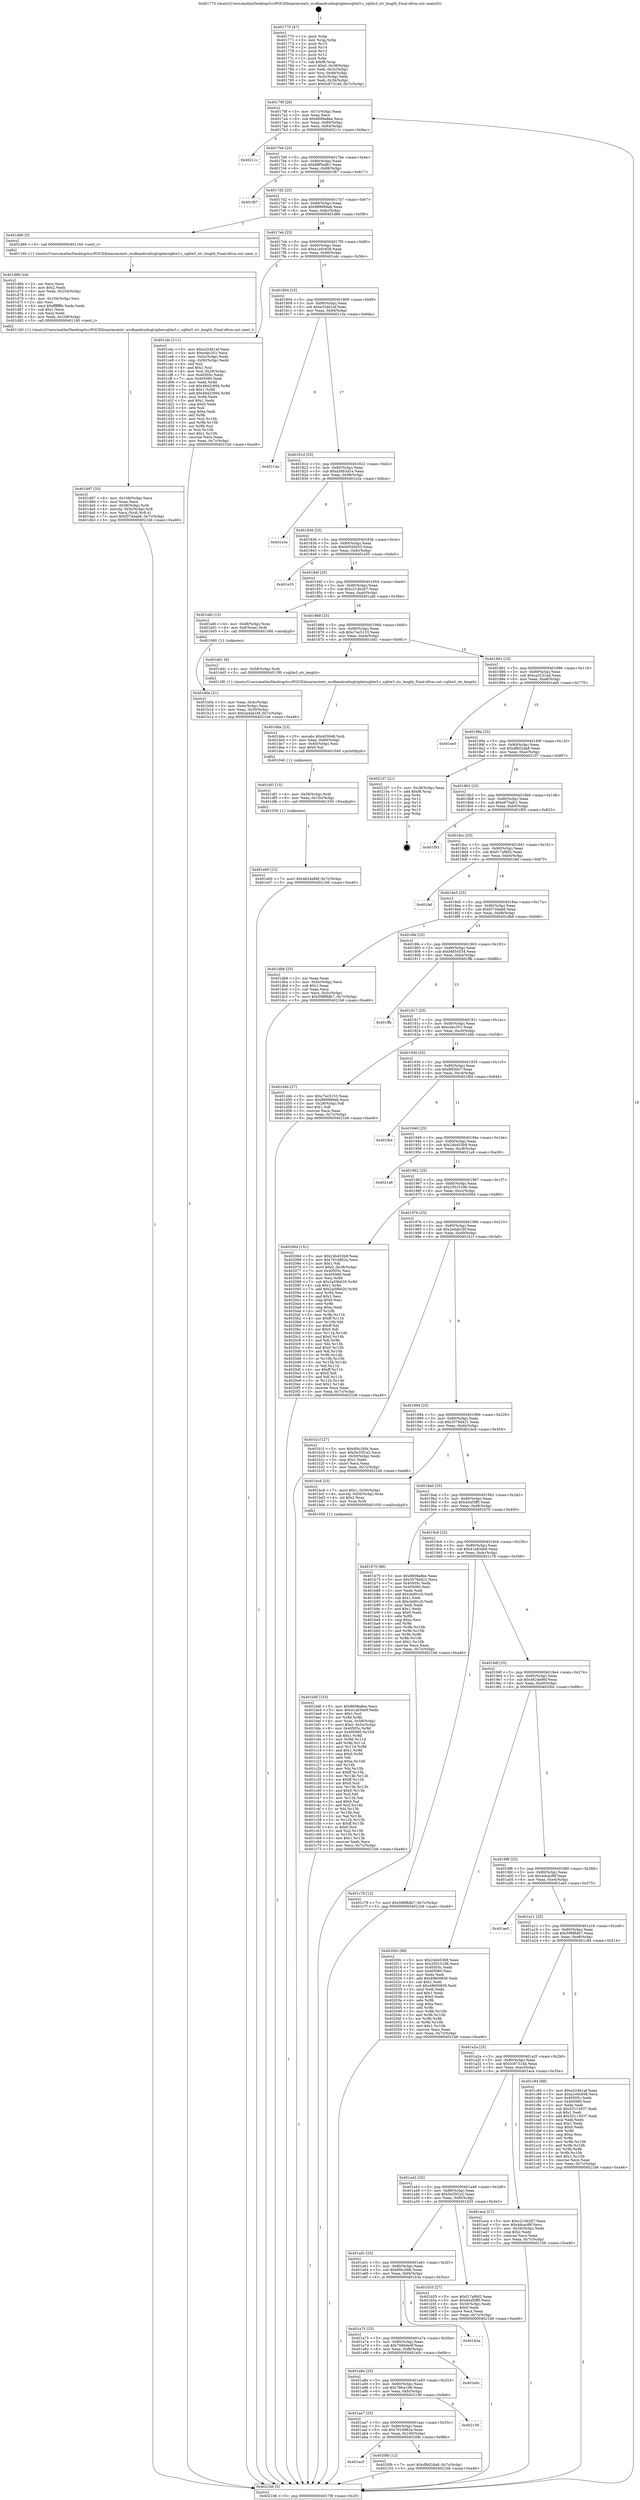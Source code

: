 digraph "0x401770" {
  label = "0x401770 (/mnt/c/Users/mathe/Desktop/tcc/POCII/binaries/extr_wcdbandroidsqlciphersqlite3.c_sqlite3_str_length_Final-ollvm.out::main(0))"
  labelloc = "t"
  node[shape=record]

  Entry [label="",width=0.3,height=0.3,shape=circle,fillcolor=black,style=filled]
  "0x40179f" [label="{
     0x40179f [26]\l
     | [instrs]\l
     &nbsp;&nbsp;0x40179f \<+3\>: mov -0x7c(%rbp),%eax\l
     &nbsp;&nbsp;0x4017a2 \<+2\>: mov %eax,%ecx\l
     &nbsp;&nbsp;0x4017a4 \<+6\>: sub $0x8608a8ee,%ecx\l
     &nbsp;&nbsp;0x4017aa \<+3\>: mov %eax,-0x80(%rbp)\l
     &nbsp;&nbsp;0x4017ad \<+6\>: mov %ecx,-0x84(%rbp)\l
     &nbsp;&nbsp;0x4017b3 \<+6\>: je 000000000040211c \<main+0x9ac\>\l
  }"]
  "0x40211c" [label="{
     0x40211c\l
  }", style=dashed]
  "0x4017b9" [label="{
     0x4017b9 [25]\l
     | [instrs]\l
     &nbsp;&nbsp;0x4017b9 \<+5\>: jmp 00000000004017be \<main+0x4e\>\l
     &nbsp;&nbsp;0x4017be \<+3\>: mov -0x80(%rbp),%eax\l
     &nbsp;&nbsp;0x4017c1 \<+5\>: sub $0x89f5edb1,%eax\l
     &nbsp;&nbsp;0x4017c6 \<+6\>: mov %eax,-0x88(%rbp)\l
     &nbsp;&nbsp;0x4017cc \<+6\>: je 0000000000401f87 \<main+0x817\>\l
  }"]
  Exit [label="",width=0.3,height=0.3,shape=circle,fillcolor=black,style=filled,peripheries=2]
  "0x401f87" [label="{
     0x401f87\l
  }", style=dashed]
  "0x4017d2" [label="{
     0x4017d2 [25]\l
     | [instrs]\l
     &nbsp;&nbsp;0x4017d2 \<+5\>: jmp 00000000004017d7 \<main+0x67\>\l
     &nbsp;&nbsp;0x4017d7 \<+3\>: mov -0x80(%rbp),%eax\l
     &nbsp;&nbsp;0x4017da \<+5\>: sub $0x989999ab,%eax\l
     &nbsp;&nbsp;0x4017df \<+6\>: mov %eax,-0x8c(%rbp)\l
     &nbsp;&nbsp;0x4017e5 \<+6\>: je 0000000000401d66 \<main+0x5f6\>\l
  }"]
  "0x401ac0" [label="{
     0x401ac0\l
  }", style=dashed]
  "0x401d66" [label="{
     0x401d66 [5]\l
     | [instrs]\l
     &nbsp;&nbsp;0x401d66 \<+5\>: call 0000000000401160 \<next_i\>\l
     | [calls]\l
     &nbsp;&nbsp;0x401160 \{1\} (/mnt/c/Users/mathe/Desktop/tcc/POCII/binaries/extr_wcdbandroidsqlciphersqlite3.c_sqlite3_str_length_Final-ollvm.out::next_i)\l
  }"]
  "0x4017eb" [label="{
     0x4017eb [25]\l
     | [instrs]\l
     &nbsp;&nbsp;0x4017eb \<+5\>: jmp 00000000004017f0 \<main+0x80\>\l
     &nbsp;&nbsp;0x4017f0 \<+3\>: mov -0x80(%rbp),%eax\l
     &nbsp;&nbsp;0x4017f3 \<+5\>: sub $0xa1e0c658,%eax\l
     &nbsp;&nbsp;0x4017f8 \<+6\>: mov %eax,-0x90(%rbp)\l
     &nbsp;&nbsp;0x4017fe \<+6\>: je 0000000000401cdc \<main+0x56c\>\l
  }"]
  "0x4020fb" [label="{
     0x4020fb [12]\l
     | [instrs]\l
     &nbsp;&nbsp;0x4020fb \<+7\>: movl $0xdfb02da8,-0x7c(%rbp)\l
     &nbsp;&nbsp;0x402102 \<+5\>: jmp 00000000004021b6 \<main+0xa46\>\l
  }"]
  "0x401cdc" [label="{
     0x401cdc [111]\l
     | [instrs]\l
     &nbsp;&nbsp;0x401cdc \<+5\>: mov $0xa324b1af,%eax\l
     &nbsp;&nbsp;0x401ce1 \<+5\>: mov $0xcdec351,%ecx\l
     &nbsp;&nbsp;0x401ce6 \<+3\>: mov -0x5c(%rbp),%edx\l
     &nbsp;&nbsp;0x401ce9 \<+3\>: cmp -0x50(%rbp),%edx\l
     &nbsp;&nbsp;0x401cec \<+4\>: setl %sil\l
     &nbsp;&nbsp;0x401cf0 \<+4\>: and $0x1,%sil\l
     &nbsp;&nbsp;0x401cf4 \<+4\>: mov %sil,-0x29(%rbp)\l
     &nbsp;&nbsp;0x401cf8 \<+7\>: mov 0x40505c,%edx\l
     &nbsp;&nbsp;0x401cff \<+7\>: mov 0x405060,%edi\l
     &nbsp;&nbsp;0x401d06 \<+3\>: mov %edx,%r8d\l
     &nbsp;&nbsp;0x401d09 \<+7\>: sub $0x4842c994,%r8d\l
     &nbsp;&nbsp;0x401d10 \<+4\>: sub $0x1,%r8d\l
     &nbsp;&nbsp;0x401d14 \<+7\>: add $0x4842c994,%r8d\l
     &nbsp;&nbsp;0x401d1b \<+4\>: imul %r8d,%edx\l
     &nbsp;&nbsp;0x401d1f \<+3\>: and $0x1,%edx\l
     &nbsp;&nbsp;0x401d22 \<+3\>: cmp $0x0,%edx\l
     &nbsp;&nbsp;0x401d25 \<+4\>: sete %sil\l
     &nbsp;&nbsp;0x401d29 \<+3\>: cmp $0xa,%edi\l
     &nbsp;&nbsp;0x401d2c \<+4\>: setl %r9b\l
     &nbsp;&nbsp;0x401d30 \<+3\>: mov %sil,%r10b\l
     &nbsp;&nbsp;0x401d33 \<+3\>: and %r9b,%r10b\l
     &nbsp;&nbsp;0x401d36 \<+3\>: xor %r9b,%sil\l
     &nbsp;&nbsp;0x401d39 \<+3\>: or %sil,%r10b\l
     &nbsp;&nbsp;0x401d3c \<+4\>: test $0x1,%r10b\l
     &nbsp;&nbsp;0x401d40 \<+3\>: cmovne %ecx,%eax\l
     &nbsp;&nbsp;0x401d43 \<+3\>: mov %eax,-0x7c(%rbp)\l
     &nbsp;&nbsp;0x401d46 \<+5\>: jmp 00000000004021b6 \<main+0xa46\>\l
  }"]
  "0x401804" [label="{
     0x401804 [25]\l
     | [instrs]\l
     &nbsp;&nbsp;0x401804 \<+5\>: jmp 0000000000401809 \<main+0x99\>\l
     &nbsp;&nbsp;0x401809 \<+3\>: mov -0x80(%rbp),%eax\l
     &nbsp;&nbsp;0x40180c \<+5\>: sub $0xa324b1af,%eax\l
     &nbsp;&nbsp;0x401811 \<+6\>: mov %eax,-0x94(%rbp)\l
     &nbsp;&nbsp;0x401817 \<+6\>: je 000000000040214a \<main+0x9da\>\l
  }"]
  "0x401aa7" [label="{
     0x401aa7 [25]\l
     | [instrs]\l
     &nbsp;&nbsp;0x401aa7 \<+5\>: jmp 0000000000401aac \<main+0x33c\>\l
     &nbsp;&nbsp;0x401aac \<+3\>: mov -0x80(%rbp),%eax\l
     &nbsp;&nbsp;0x401aaf \<+5\>: sub $0x7916982a,%eax\l
     &nbsp;&nbsp;0x401ab4 \<+6\>: mov %eax,-0x100(%rbp)\l
     &nbsp;&nbsp;0x401aba \<+6\>: je 00000000004020fb \<main+0x98b\>\l
  }"]
  "0x40214a" [label="{
     0x40214a\l
  }", style=dashed]
  "0x40181d" [label="{
     0x40181d [25]\l
     | [instrs]\l
     &nbsp;&nbsp;0x40181d \<+5\>: jmp 0000000000401822 \<main+0xb2\>\l
     &nbsp;&nbsp;0x401822 \<+3\>: mov -0x80(%rbp),%eax\l
     &nbsp;&nbsp;0x401825 \<+5\>: sub $0xa59b3d1e,%eax\l
     &nbsp;&nbsp;0x40182a \<+6\>: mov %eax,-0x98(%rbp)\l
     &nbsp;&nbsp;0x401830 \<+6\>: je 0000000000401e3a \<main+0x6ca\>\l
  }"]
  "0x402156" [label="{
     0x402156\l
  }", style=dashed]
  "0x401e3a" [label="{
     0x401e3a\l
  }", style=dashed]
  "0x401836" [label="{
     0x401836 [25]\l
     | [instrs]\l
     &nbsp;&nbsp;0x401836 \<+5\>: jmp 000000000040183b \<main+0xcb\>\l
     &nbsp;&nbsp;0x40183b \<+3\>: mov -0x80(%rbp),%eax\l
     &nbsp;&nbsp;0x40183e \<+5\>: sub $0xb055d453,%eax\l
     &nbsp;&nbsp;0x401843 \<+6\>: mov %eax,-0x9c(%rbp)\l
     &nbsp;&nbsp;0x401849 \<+6\>: je 0000000000401e55 \<main+0x6e5\>\l
  }"]
  "0x401a8e" [label="{
     0x401a8e [25]\l
     | [instrs]\l
     &nbsp;&nbsp;0x401a8e \<+5\>: jmp 0000000000401a93 \<main+0x323\>\l
     &nbsp;&nbsp;0x401a93 \<+3\>: mov -0x80(%rbp),%eax\l
     &nbsp;&nbsp;0x401a96 \<+5\>: sub $0x76fce166,%eax\l
     &nbsp;&nbsp;0x401a9b \<+6\>: mov %eax,-0xfc(%rbp)\l
     &nbsp;&nbsp;0x401aa1 \<+6\>: je 0000000000402156 \<main+0x9e6\>\l
  }"]
  "0x401e55" [label="{
     0x401e55\l
  }", style=dashed]
  "0x40184f" [label="{
     0x40184f [25]\l
     | [instrs]\l
     &nbsp;&nbsp;0x40184f \<+5\>: jmp 0000000000401854 \<main+0xe4\>\l
     &nbsp;&nbsp;0x401854 \<+3\>: mov -0x80(%rbp),%eax\l
     &nbsp;&nbsp;0x401857 \<+5\>: sub $0xc214b267,%eax\l
     &nbsp;&nbsp;0x40185c \<+6\>: mov %eax,-0xa0(%rbp)\l
     &nbsp;&nbsp;0x401862 \<+6\>: je 0000000000401afd \<main+0x38d\>\l
  }"]
  "0x401e0c" [label="{
     0x401e0c\l
  }", style=dashed]
  "0x401afd" [label="{
     0x401afd [13]\l
     | [instrs]\l
     &nbsp;&nbsp;0x401afd \<+4\>: mov -0x48(%rbp),%rax\l
     &nbsp;&nbsp;0x401b01 \<+4\>: mov 0x8(%rax),%rdi\l
     &nbsp;&nbsp;0x401b05 \<+5\>: call 0000000000401060 \<atoi@plt\>\l
     | [calls]\l
     &nbsp;&nbsp;0x401060 \{1\} (unknown)\l
  }"]
  "0x401868" [label="{
     0x401868 [25]\l
     | [instrs]\l
     &nbsp;&nbsp;0x401868 \<+5\>: jmp 000000000040186d \<main+0xfd\>\l
     &nbsp;&nbsp;0x40186d \<+3\>: mov -0x80(%rbp),%eax\l
     &nbsp;&nbsp;0x401870 \<+5\>: sub $0xc7ec5153,%eax\l
     &nbsp;&nbsp;0x401875 \<+6\>: mov %eax,-0xa4(%rbp)\l
     &nbsp;&nbsp;0x40187b \<+6\>: je 0000000000401dd1 \<main+0x661\>\l
  }"]
  "0x401a75" [label="{
     0x401a75 [25]\l
     | [instrs]\l
     &nbsp;&nbsp;0x401a75 \<+5\>: jmp 0000000000401a7a \<main+0x30a\>\l
     &nbsp;&nbsp;0x401a7a \<+3\>: mov -0x80(%rbp),%eax\l
     &nbsp;&nbsp;0x401a7d \<+5\>: sub $0x766bde0f,%eax\l
     &nbsp;&nbsp;0x401a82 \<+6\>: mov %eax,-0xf8(%rbp)\l
     &nbsp;&nbsp;0x401a88 \<+6\>: je 0000000000401e0c \<main+0x69c\>\l
  }"]
  "0x401dd1" [label="{
     0x401dd1 [9]\l
     | [instrs]\l
     &nbsp;&nbsp;0x401dd1 \<+4\>: mov -0x58(%rbp),%rdi\l
     &nbsp;&nbsp;0x401dd5 \<+5\>: call 00000000004013f0 \<sqlite3_str_length\>\l
     | [calls]\l
     &nbsp;&nbsp;0x4013f0 \{1\} (/mnt/c/Users/mathe/Desktop/tcc/POCII/binaries/extr_wcdbandroidsqlciphersqlite3.c_sqlite3_str_length_Final-ollvm.out::sqlite3_str_length)\l
  }"]
  "0x401881" [label="{
     0x401881 [25]\l
     | [instrs]\l
     &nbsp;&nbsp;0x401881 \<+5\>: jmp 0000000000401886 \<main+0x116\>\l
     &nbsp;&nbsp;0x401886 \<+3\>: mov -0x80(%rbp),%eax\l
     &nbsp;&nbsp;0x401889 \<+5\>: sub $0xca3231ad,%eax\l
     &nbsp;&nbsp;0x40188e \<+6\>: mov %eax,-0xa8(%rbp)\l
     &nbsp;&nbsp;0x401894 \<+6\>: je 0000000000401ee5 \<main+0x775\>\l
  }"]
  "0x401b3a" [label="{
     0x401b3a\l
  }", style=dashed]
  "0x401ee5" [label="{
     0x401ee5\l
  }", style=dashed]
  "0x40189a" [label="{
     0x40189a [25]\l
     | [instrs]\l
     &nbsp;&nbsp;0x40189a \<+5\>: jmp 000000000040189f \<main+0x12f\>\l
     &nbsp;&nbsp;0x40189f \<+3\>: mov -0x80(%rbp),%eax\l
     &nbsp;&nbsp;0x4018a2 \<+5\>: sub $0xdfb02da8,%eax\l
     &nbsp;&nbsp;0x4018a7 \<+6\>: mov %eax,-0xac(%rbp)\l
     &nbsp;&nbsp;0x4018ad \<+6\>: je 0000000000402107 \<main+0x997\>\l
  }"]
  "0x401e00" [label="{
     0x401e00 [12]\l
     | [instrs]\l
     &nbsp;&nbsp;0x401e00 \<+7\>: movl $0x4624e86f,-0x7c(%rbp)\l
     &nbsp;&nbsp;0x401e07 \<+5\>: jmp 00000000004021b6 \<main+0xa46\>\l
  }"]
  "0x402107" [label="{
     0x402107 [21]\l
     | [instrs]\l
     &nbsp;&nbsp;0x402107 \<+3\>: mov -0x38(%rbp),%eax\l
     &nbsp;&nbsp;0x40210a \<+7\>: add $0xf8,%rsp\l
     &nbsp;&nbsp;0x402111 \<+1\>: pop %rbx\l
     &nbsp;&nbsp;0x402112 \<+2\>: pop %r12\l
     &nbsp;&nbsp;0x402114 \<+2\>: pop %r13\l
     &nbsp;&nbsp;0x402116 \<+2\>: pop %r14\l
     &nbsp;&nbsp;0x402118 \<+2\>: pop %r15\l
     &nbsp;&nbsp;0x40211a \<+1\>: pop %rbp\l
     &nbsp;&nbsp;0x40211b \<+1\>: ret\l
  }"]
  "0x4018b3" [label="{
     0x4018b3 [25]\l
     | [instrs]\l
     &nbsp;&nbsp;0x4018b3 \<+5\>: jmp 00000000004018b8 \<main+0x148\>\l
     &nbsp;&nbsp;0x4018b8 \<+3\>: mov -0x80(%rbp),%eax\l
     &nbsp;&nbsp;0x4018bb \<+5\>: sub $0xe975afc1,%eax\l
     &nbsp;&nbsp;0x4018c0 \<+6\>: mov %eax,-0xb0(%rbp)\l
     &nbsp;&nbsp;0x4018c6 \<+6\>: je 0000000000401f93 \<main+0x823\>\l
  }"]
  "0x401df1" [label="{
     0x401df1 [15]\l
     | [instrs]\l
     &nbsp;&nbsp;0x401df1 \<+4\>: mov -0x58(%rbp),%rdi\l
     &nbsp;&nbsp;0x401df5 \<+6\>: mov %eax,-0x10c(%rbp)\l
     &nbsp;&nbsp;0x401dfb \<+5\>: call 0000000000401030 \<free@plt\>\l
     | [calls]\l
     &nbsp;&nbsp;0x401030 \{1\} (unknown)\l
  }"]
  "0x401f93" [label="{
     0x401f93\l
  }", style=dashed]
  "0x4018cc" [label="{
     0x4018cc [25]\l
     | [instrs]\l
     &nbsp;&nbsp;0x4018cc \<+5\>: jmp 00000000004018d1 \<main+0x161\>\l
     &nbsp;&nbsp;0x4018d1 \<+3\>: mov -0x80(%rbp),%eax\l
     &nbsp;&nbsp;0x4018d4 \<+5\>: sub $0xf17af692,%eax\l
     &nbsp;&nbsp;0x4018d9 \<+6\>: mov %eax,-0xb4(%rbp)\l
     &nbsp;&nbsp;0x4018df \<+6\>: je 0000000000401fef \<main+0x87f\>\l
  }"]
  "0x401dda" [label="{
     0x401dda [23]\l
     | [instrs]\l
     &nbsp;&nbsp;0x401dda \<+10\>: movabs $0x4030d6,%rdi\l
     &nbsp;&nbsp;0x401de4 \<+3\>: mov %eax,-0x60(%rbp)\l
     &nbsp;&nbsp;0x401de7 \<+3\>: mov -0x60(%rbp),%esi\l
     &nbsp;&nbsp;0x401dea \<+2\>: mov $0x0,%al\l
     &nbsp;&nbsp;0x401dec \<+5\>: call 0000000000401040 \<printf@plt\>\l
     | [calls]\l
     &nbsp;&nbsp;0x401040 \{1\} (unknown)\l
  }"]
  "0x401fef" [label="{
     0x401fef\l
  }", style=dashed]
  "0x4018e5" [label="{
     0x4018e5 [25]\l
     | [instrs]\l
     &nbsp;&nbsp;0x4018e5 \<+5\>: jmp 00000000004018ea \<main+0x17a\>\l
     &nbsp;&nbsp;0x4018ea \<+3\>: mov -0x80(%rbp),%eax\l
     &nbsp;&nbsp;0x4018ed \<+5\>: sub $0xf37d4ab8,%eax\l
     &nbsp;&nbsp;0x4018f2 \<+6\>: mov %eax,-0xb8(%rbp)\l
     &nbsp;&nbsp;0x4018f8 \<+6\>: je 0000000000401db8 \<main+0x648\>\l
  }"]
  "0x401d97" [label="{
     0x401d97 [33]\l
     | [instrs]\l
     &nbsp;&nbsp;0x401d97 \<+6\>: mov -0x108(%rbp),%ecx\l
     &nbsp;&nbsp;0x401d9d \<+3\>: imul %eax,%ecx\l
     &nbsp;&nbsp;0x401da0 \<+4\>: mov -0x58(%rbp),%rdi\l
     &nbsp;&nbsp;0x401da4 \<+4\>: movslq -0x5c(%rbp),%r8\l
     &nbsp;&nbsp;0x401da8 \<+4\>: mov %ecx,(%rdi,%r8,4)\l
     &nbsp;&nbsp;0x401dac \<+7\>: movl $0xf37d4ab8,-0x7c(%rbp)\l
     &nbsp;&nbsp;0x401db3 \<+5\>: jmp 00000000004021b6 \<main+0xa46\>\l
  }"]
  "0x401db8" [label="{
     0x401db8 [25]\l
     | [instrs]\l
     &nbsp;&nbsp;0x401db8 \<+2\>: xor %eax,%eax\l
     &nbsp;&nbsp;0x401dba \<+3\>: mov -0x5c(%rbp),%ecx\l
     &nbsp;&nbsp;0x401dbd \<+3\>: sub $0x1,%eax\l
     &nbsp;&nbsp;0x401dc0 \<+2\>: sub %eax,%ecx\l
     &nbsp;&nbsp;0x401dc2 \<+3\>: mov %ecx,-0x5c(%rbp)\l
     &nbsp;&nbsp;0x401dc5 \<+7\>: movl $0x598f8db7,-0x7c(%rbp)\l
     &nbsp;&nbsp;0x401dcc \<+5\>: jmp 00000000004021b6 \<main+0xa46\>\l
  }"]
  "0x4018fe" [label="{
     0x4018fe [25]\l
     | [instrs]\l
     &nbsp;&nbsp;0x4018fe \<+5\>: jmp 0000000000401903 \<main+0x193\>\l
     &nbsp;&nbsp;0x401903 \<+3\>: mov -0x80(%rbp),%eax\l
     &nbsp;&nbsp;0x401906 \<+5\>: sub $0xf4654534,%eax\l
     &nbsp;&nbsp;0x40190b \<+6\>: mov %eax,-0xbc(%rbp)\l
     &nbsp;&nbsp;0x401911 \<+6\>: je 0000000000401ffb \<main+0x88b\>\l
  }"]
  "0x401d6b" [label="{
     0x401d6b [44]\l
     | [instrs]\l
     &nbsp;&nbsp;0x401d6b \<+2\>: xor %ecx,%ecx\l
     &nbsp;&nbsp;0x401d6d \<+5\>: mov $0x2,%edx\l
     &nbsp;&nbsp;0x401d72 \<+6\>: mov %edx,-0x104(%rbp)\l
     &nbsp;&nbsp;0x401d78 \<+1\>: cltd\l
     &nbsp;&nbsp;0x401d79 \<+6\>: mov -0x104(%rbp),%esi\l
     &nbsp;&nbsp;0x401d7f \<+2\>: idiv %esi\l
     &nbsp;&nbsp;0x401d81 \<+6\>: imul $0xfffffffe,%edx,%edx\l
     &nbsp;&nbsp;0x401d87 \<+3\>: sub $0x1,%ecx\l
     &nbsp;&nbsp;0x401d8a \<+2\>: sub %ecx,%edx\l
     &nbsp;&nbsp;0x401d8c \<+6\>: mov %edx,-0x108(%rbp)\l
     &nbsp;&nbsp;0x401d92 \<+5\>: call 0000000000401160 \<next_i\>\l
     | [calls]\l
     &nbsp;&nbsp;0x401160 \{1\} (/mnt/c/Users/mathe/Desktop/tcc/POCII/binaries/extr_wcdbandroidsqlciphersqlite3.c_sqlite3_str_length_Final-ollvm.out::next_i)\l
  }"]
  "0x401ffb" [label="{
     0x401ffb\l
  }", style=dashed]
  "0x401917" [label="{
     0x401917 [25]\l
     | [instrs]\l
     &nbsp;&nbsp;0x401917 \<+5\>: jmp 000000000040191c \<main+0x1ac\>\l
     &nbsp;&nbsp;0x40191c \<+3\>: mov -0x80(%rbp),%eax\l
     &nbsp;&nbsp;0x40191f \<+5\>: sub $0xcdec351,%eax\l
     &nbsp;&nbsp;0x401924 \<+6\>: mov %eax,-0xc0(%rbp)\l
     &nbsp;&nbsp;0x40192a \<+6\>: je 0000000000401d4b \<main+0x5db\>\l
  }"]
  "0x401bdf" [label="{
     0x401bdf [153]\l
     | [instrs]\l
     &nbsp;&nbsp;0x401bdf \<+5\>: mov $0x8608a8ee,%ecx\l
     &nbsp;&nbsp;0x401be4 \<+5\>: mov $0x41a83de9,%edx\l
     &nbsp;&nbsp;0x401be9 \<+3\>: mov $0x1,%sil\l
     &nbsp;&nbsp;0x401bec \<+3\>: xor %r8d,%r8d\l
     &nbsp;&nbsp;0x401bef \<+4\>: mov %rax,-0x58(%rbp)\l
     &nbsp;&nbsp;0x401bf3 \<+7\>: movl $0x0,-0x5c(%rbp)\l
     &nbsp;&nbsp;0x401bfa \<+8\>: mov 0x40505c,%r9d\l
     &nbsp;&nbsp;0x401c02 \<+8\>: mov 0x405060,%r10d\l
     &nbsp;&nbsp;0x401c0a \<+4\>: sub $0x1,%r8d\l
     &nbsp;&nbsp;0x401c0e \<+3\>: mov %r9d,%r11d\l
     &nbsp;&nbsp;0x401c11 \<+3\>: add %r8d,%r11d\l
     &nbsp;&nbsp;0x401c14 \<+4\>: imul %r11d,%r9d\l
     &nbsp;&nbsp;0x401c18 \<+4\>: and $0x1,%r9d\l
     &nbsp;&nbsp;0x401c1c \<+4\>: cmp $0x0,%r9d\l
     &nbsp;&nbsp;0x401c20 \<+3\>: sete %bl\l
     &nbsp;&nbsp;0x401c23 \<+4\>: cmp $0xa,%r10d\l
     &nbsp;&nbsp;0x401c27 \<+4\>: setl %r14b\l
     &nbsp;&nbsp;0x401c2b \<+3\>: mov %bl,%r15b\l
     &nbsp;&nbsp;0x401c2e \<+4\>: xor $0xff,%r15b\l
     &nbsp;&nbsp;0x401c32 \<+3\>: mov %r14b,%r12b\l
     &nbsp;&nbsp;0x401c35 \<+4\>: xor $0xff,%r12b\l
     &nbsp;&nbsp;0x401c39 \<+4\>: xor $0x0,%sil\l
     &nbsp;&nbsp;0x401c3d \<+3\>: mov %r15b,%r13b\l
     &nbsp;&nbsp;0x401c40 \<+4\>: and $0x0,%r13b\l
     &nbsp;&nbsp;0x401c44 \<+3\>: and %sil,%bl\l
     &nbsp;&nbsp;0x401c47 \<+3\>: mov %r12b,%al\l
     &nbsp;&nbsp;0x401c4a \<+2\>: and $0x0,%al\l
     &nbsp;&nbsp;0x401c4c \<+3\>: and %sil,%r14b\l
     &nbsp;&nbsp;0x401c4f \<+3\>: or %bl,%r13b\l
     &nbsp;&nbsp;0x401c52 \<+3\>: or %r14b,%al\l
     &nbsp;&nbsp;0x401c55 \<+3\>: xor %al,%r13b\l
     &nbsp;&nbsp;0x401c58 \<+3\>: or %r12b,%r15b\l
     &nbsp;&nbsp;0x401c5b \<+4\>: xor $0xff,%r15b\l
     &nbsp;&nbsp;0x401c5f \<+4\>: or $0x0,%sil\l
     &nbsp;&nbsp;0x401c63 \<+3\>: and %sil,%r15b\l
     &nbsp;&nbsp;0x401c66 \<+3\>: or %r15b,%r13b\l
     &nbsp;&nbsp;0x401c69 \<+4\>: test $0x1,%r13b\l
     &nbsp;&nbsp;0x401c6d \<+3\>: cmovne %edx,%ecx\l
     &nbsp;&nbsp;0x401c70 \<+3\>: mov %ecx,-0x7c(%rbp)\l
     &nbsp;&nbsp;0x401c73 \<+5\>: jmp 00000000004021b6 \<main+0xa46\>\l
  }"]
  "0x401d4b" [label="{
     0x401d4b [27]\l
     | [instrs]\l
     &nbsp;&nbsp;0x401d4b \<+5\>: mov $0xc7ec5153,%eax\l
     &nbsp;&nbsp;0x401d50 \<+5\>: mov $0x989999ab,%ecx\l
     &nbsp;&nbsp;0x401d55 \<+3\>: mov -0x29(%rbp),%dl\l
     &nbsp;&nbsp;0x401d58 \<+3\>: test $0x1,%dl\l
     &nbsp;&nbsp;0x401d5b \<+3\>: cmovne %ecx,%eax\l
     &nbsp;&nbsp;0x401d5e \<+3\>: mov %eax,-0x7c(%rbp)\l
     &nbsp;&nbsp;0x401d61 \<+5\>: jmp 00000000004021b6 \<main+0xa46\>\l
  }"]
  "0x401930" [label="{
     0x401930 [25]\l
     | [instrs]\l
     &nbsp;&nbsp;0x401930 \<+5\>: jmp 0000000000401935 \<main+0x1c5\>\l
     &nbsp;&nbsp;0x401935 \<+3\>: mov -0x80(%rbp),%eax\l
     &nbsp;&nbsp;0x401938 \<+5\>: sub $0xf6f30d7,%eax\l
     &nbsp;&nbsp;0x40193d \<+6\>: mov %eax,-0xc4(%rbp)\l
     &nbsp;&nbsp;0x401943 \<+6\>: je 0000000000401fb4 \<main+0x844\>\l
  }"]
  "0x401a5c" [label="{
     0x401a5c [25]\l
     | [instrs]\l
     &nbsp;&nbsp;0x401a5c \<+5\>: jmp 0000000000401a61 \<main+0x2f1\>\l
     &nbsp;&nbsp;0x401a61 \<+3\>: mov -0x80(%rbp),%eax\l
     &nbsp;&nbsp;0x401a64 \<+5\>: sub $0x6f4c26fe,%eax\l
     &nbsp;&nbsp;0x401a69 \<+6\>: mov %eax,-0xf4(%rbp)\l
     &nbsp;&nbsp;0x401a6f \<+6\>: je 0000000000401b3a \<main+0x3ca\>\l
  }"]
  "0x401fb4" [label="{
     0x401fb4\l
  }", style=dashed]
  "0x401949" [label="{
     0x401949 [25]\l
     | [instrs]\l
     &nbsp;&nbsp;0x401949 \<+5\>: jmp 000000000040194e \<main+0x1de\>\l
     &nbsp;&nbsp;0x40194e \<+3\>: mov -0x80(%rbp),%eax\l
     &nbsp;&nbsp;0x401951 \<+5\>: sub $0x24b453b9,%eax\l
     &nbsp;&nbsp;0x401956 \<+6\>: mov %eax,-0xc8(%rbp)\l
     &nbsp;&nbsp;0x40195c \<+6\>: je 00000000004021a8 \<main+0xa38\>\l
  }"]
  "0x401b55" [label="{
     0x401b55 [27]\l
     | [instrs]\l
     &nbsp;&nbsp;0x401b55 \<+5\>: mov $0xf17af692,%eax\l
     &nbsp;&nbsp;0x401b5a \<+5\>: mov $0x40af3ff5,%ecx\l
     &nbsp;&nbsp;0x401b5f \<+3\>: mov -0x30(%rbp),%edx\l
     &nbsp;&nbsp;0x401b62 \<+3\>: cmp $0x0,%edx\l
     &nbsp;&nbsp;0x401b65 \<+3\>: cmove %ecx,%eax\l
     &nbsp;&nbsp;0x401b68 \<+3\>: mov %eax,-0x7c(%rbp)\l
     &nbsp;&nbsp;0x401b6b \<+5\>: jmp 00000000004021b6 \<main+0xa46\>\l
  }"]
  "0x4021a8" [label="{
     0x4021a8\l
  }", style=dashed]
  "0x401962" [label="{
     0x401962 [25]\l
     | [instrs]\l
     &nbsp;&nbsp;0x401962 \<+5\>: jmp 0000000000401967 \<main+0x1f7\>\l
     &nbsp;&nbsp;0x401967 \<+3\>: mov -0x80(%rbp),%eax\l
     &nbsp;&nbsp;0x40196a \<+5\>: sub $0x25010186,%eax\l
     &nbsp;&nbsp;0x40196f \<+6\>: mov %eax,-0xcc(%rbp)\l
     &nbsp;&nbsp;0x401975 \<+6\>: je 0000000000402064 \<main+0x8f4\>\l
  }"]
  "0x401b0a" [label="{
     0x401b0a [21]\l
     | [instrs]\l
     &nbsp;&nbsp;0x401b0a \<+3\>: mov %eax,-0x4c(%rbp)\l
     &nbsp;&nbsp;0x401b0d \<+3\>: mov -0x4c(%rbp),%eax\l
     &nbsp;&nbsp;0x401b10 \<+3\>: mov %eax,-0x30(%rbp)\l
     &nbsp;&nbsp;0x401b13 \<+7\>: movl $0x2e4ab16f,-0x7c(%rbp)\l
     &nbsp;&nbsp;0x401b1a \<+5\>: jmp 00000000004021b6 \<main+0xa46\>\l
  }"]
  "0x402064" [label="{
     0x402064 [151]\l
     | [instrs]\l
     &nbsp;&nbsp;0x402064 \<+5\>: mov $0x24b453b9,%eax\l
     &nbsp;&nbsp;0x402069 \<+5\>: mov $0x7916982a,%ecx\l
     &nbsp;&nbsp;0x40206e \<+2\>: mov $0x1,%dl\l
     &nbsp;&nbsp;0x402070 \<+7\>: movl $0x0,-0x38(%rbp)\l
     &nbsp;&nbsp;0x402077 \<+7\>: mov 0x40505c,%esi\l
     &nbsp;&nbsp;0x40207e \<+7\>: mov 0x405060,%edi\l
     &nbsp;&nbsp;0x402085 \<+3\>: mov %esi,%r8d\l
     &nbsp;&nbsp;0x402088 \<+7\>: sub $0x2a59b020,%r8d\l
     &nbsp;&nbsp;0x40208f \<+4\>: sub $0x1,%r8d\l
     &nbsp;&nbsp;0x402093 \<+7\>: add $0x2a59b020,%r8d\l
     &nbsp;&nbsp;0x40209a \<+4\>: imul %r8d,%esi\l
     &nbsp;&nbsp;0x40209e \<+3\>: and $0x1,%esi\l
     &nbsp;&nbsp;0x4020a1 \<+3\>: cmp $0x0,%esi\l
     &nbsp;&nbsp;0x4020a4 \<+4\>: sete %r9b\l
     &nbsp;&nbsp;0x4020a8 \<+3\>: cmp $0xa,%edi\l
     &nbsp;&nbsp;0x4020ab \<+4\>: setl %r10b\l
     &nbsp;&nbsp;0x4020af \<+3\>: mov %r9b,%r11b\l
     &nbsp;&nbsp;0x4020b2 \<+4\>: xor $0xff,%r11b\l
     &nbsp;&nbsp;0x4020b6 \<+3\>: mov %r10b,%bl\l
     &nbsp;&nbsp;0x4020b9 \<+3\>: xor $0xff,%bl\l
     &nbsp;&nbsp;0x4020bc \<+3\>: xor $0x0,%dl\l
     &nbsp;&nbsp;0x4020bf \<+3\>: mov %r11b,%r14b\l
     &nbsp;&nbsp;0x4020c2 \<+4\>: and $0x0,%r14b\l
     &nbsp;&nbsp;0x4020c6 \<+3\>: and %dl,%r9b\l
     &nbsp;&nbsp;0x4020c9 \<+3\>: mov %bl,%r15b\l
     &nbsp;&nbsp;0x4020cc \<+4\>: and $0x0,%r15b\l
     &nbsp;&nbsp;0x4020d0 \<+3\>: and %dl,%r10b\l
     &nbsp;&nbsp;0x4020d3 \<+3\>: or %r9b,%r14b\l
     &nbsp;&nbsp;0x4020d6 \<+3\>: or %r10b,%r15b\l
     &nbsp;&nbsp;0x4020d9 \<+3\>: xor %r15b,%r14b\l
     &nbsp;&nbsp;0x4020dc \<+3\>: or %bl,%r11b\l
     &nbsp;&nbsp;0x4020df \<+4\>: xor $0xff,%r11b\l
     &nbsp;&nbsp;0x4020e3 \<+3\>: or $0x0,%dl\l
     &nbsp;&nbsp;0x4020e6 \<+3\>: and %dl,%r11b\l
     &nbsp;&nbsp;0x4020e9 \<+3\>: or %r11b,%r14b\l
     &nbsp;&nbsp;0x4020ec \<+4\>: test $0x1,%r14b\l
     &nbsp;&nbsp;0x4020f0 \<+3\>: cmovne %ecx,%eax\l
     &nbsp;&nbsp;0x4020f3 \<+3\>: mov %eax,-0x7c(%rbp)\l
     &nbsp;&nbsp;0x4020f6 \<+5\>: jmp 00000000004021b6 \<main+0xa46\>\l
  }"]
  "0x40197b" [label="{
     0x40197b [25]\l
     | [instrs]\l
     &nbsp;&nbsp;0x40197b \<+5\>: jmp 0000000000401980 \<main+0x210\>\l
     &nbsp;&nbsp;0x401980 \<+3\>: mov -0x80(%rbp),%eax\l
     &nbsp;&nbsp;0x401983 \<+5\>: sub $0x2e4ab16f,%eax\l
     &nbsp;&nbsp;0x401988 \<+6\>: mov %eax,-0xd0(%rbp)\l
     &nbsp;&nbsp;0x40198e \<+6\>: je 0000000000401b1f \<main+0x3af\>\l
  }"]
  "0x401770" [label="{
     0x401770 [47]\l
     | [instrs]\l
     &nbsp;&nbsp;0x401770 \<+1\>: push %rbp\l
     &nbsp;&nbsp;0x401771 \<+3\>: mov %rsp,%rbp\l
     &nbsp;&nbsp;0x401774 \<+2\>: push %r15\l
     &nbsp;&nbsp;0x401776 \<+2\>: push %r14\l
     &nbsp;&nbsp;0x401778 \<+2\>: push %r13\l
     &nbsp;&nbsp;0x40177a \<+2\>: push %r12\l
     &nbsp;&nbsp;0x40177c \<+1\>: push %rbx\l
     &nbsp;&nbsp;0x40177d \<+7\>: sub $0xf8,%rsp\l
     &nbsp;&nbsp;0x401784 \<+7\>: movl $0x0,-0x38(%rbp)\l
     &nbsp;&nbsp;0x40178b \<+3\>: mov %edi,-0x3c(%rbp)\l
     &nbsp;&nbsp;0x40178e \<+4\>: mov %rsi,-0x48(%rbp)\l
     &nbsp;&nbsp;0x401792 \<+3\>: mov -0x3c(%rbp),%edi\l
     &nbsp;&nbsp;0x401795 \<+3\>: mov %edi,-0x34(%rbp)\l
     &nbsp;&nbsp;0x401798 \<+7\>: movl $0x5c87314d,-0x7c(%rbp)\l
  }"]
  "0x401b1f" [label="{
     0x401b1f [27]\l
     | [instrs]\l
     &nbsp;&nbsp;0x401b1f \<+5\>: mov $0x6f4c26fe,%eax\l
     &nbsp;&nbsp;0x401b24 \<+5\>: mov $0x5e35f1e2,%ecx\l
     &nbsp;&nbsp;0x401b29 \<+3\>: mov -0x30(%rbp),%edx\l
     &nbsp;&nbsp;0x401b2c \<+3\>: cmp $0x1,%edx\l
     &nbsp;&nbsp;0x401b2f \<+3\>: cmovl %ecx,%eax\l
     &nbsp;&nbsp;0x401b32 \<+3\>: mov %eax,-0x7c(%rbp)\l
     &nbsp;&nbsp;0x401b35 \<+5\>: jmp 00000000004021b6 \<main+0xa46\>\l
  }"]
  "0x401994" [label="{
     0x401994 [25]\l
     | [instrs]\l
     &nbsp;&nbsp;0x401994 \<+5\>: jmp 0000000000401999 \<main+0x229\>\l
     &nbsp;&nbsp;0x401999 \<+3\>: mov -0x80(%rbp),%eax\l
     &nbsp;&nbsp;0x40199c \<+5\>: sub $0x3578d421,%eax\l
     &nbsp;&nbsp;0x4019a1 \<+6\>: mov %eax,-0xd4(%rbp)\l
     &nbsp;&nbsp;0x4019a7 \<+6\>: je 0000000000401bc8 \<main+0x458\>\l
  }"]
  "0x4021b6" [label="{
     0x4021b6 [5]\l
     | [instrs]\l
     &nbsp;&nbsp;0x4021b6 \<+5\>: jmp 000000000040179f \<main+0x2f\>\l
  }"]
  "0x401bc8" [label="{
     0x401bc8 [23]\l
     | [instrs]\l
     &nbsp;&nbsp;0x401bc8 \<+7\>: movl $0x1,-0x50(%rbp)\l
     &nbsp;&nbsp;0x401bcf \<+4\>: movslq -0x50(%rbp),%rax\l
     &nbsp;&nbsp;0x401bd3 \<+4\>: shl $0x2,%rax\l
     &nbsp;&nbsp;0x401bd7 \<+3\>: mov %rax,%rdi\l
     &nbsp;&nbsp;0x401bda \<+5\>: call 0000000000401050 \<malloc@plt\>\l
     | [calls]\l
     &nbsp;&nbsp;0x401050 \{1\} (unknown)\l
  }"]
  "0x4019ad" [label="{
     0x4019ad [25]\l
     | [instrs]\l
     &nbsp;&nbsp;0x4019ad \<+5\>: jmp 00000000004019b2 \<main+0x242\>\l
     &nbsp;&nbsp;0x4019b2 \<+3\>: mov -0x80(%rbp),%eax\l
     &nbsp;&nbsp;0x4019b5 \<+5\>: sub $0x40af3ff5,%eax\l
     &nbsp;&nbsp;0x4019ba \<+6\>: mov %eax,-0xd8(%rbp)\l
     &nbsp;&nbsp;0x4019c0 \<+6\>: je 0000000000401b70 \<main+0x400\>\l
  }"]
  "0x401a43" [label="{
     0x401a43 [25]\l
     | [instrs]\l
     &nbsp;&nbsp;0x401a43 \<+5\>: jmp 0000000000401a48 \<main+0x2d8\>\l
     &nbsp;&nbsp;0x401a48 \<+3\>: mov -0x80(%rbp),%eax\l
     &nbsp;&nbsp;0x401a4b \<+5\>: sub $0x5e35f1e2,%eax\l
     &nbsp;&nbsp;0x401a50 \<+6\>: mov %eax,-0xf0(%rbp)\l
     &nbsp;&nbsp;0x401a56 \<+6\>: je 0000000000401b55 \<main+0x3e5\>\l
  }"]
  "0x401b70" [label="{
     0x401b70 [88]\l
     | [instrs]\l
     &nbsp;&nbsp;0x401b70 \<+5\>: mov $0x8608a8ee,%eax\l
     &nbsp;&nbsp;0x401b75 \<+5\>: mov $0x3578d421,%ecx\l
     &nbsp;&nbsp;0x401b7a \<+7\>: mov 0x40505c,%edx\l
     &nbsp;&nbsp;0x401b81 \<+7\>: mov 0x405060,%esi\l
     &nbsp;&nbsp;0x401b88 \<+2\>: mov %edx,%edi\l
     &nbsp;&nbsp;0x401b8a \<+6\>: add $0xcbd91c0,%edi\l
     &nbsp;&nbsp;0x401b90 \<+3\>: sub $0x1,%edi\l
     &nbsp;&nbsp;0x401b93 \<+6\>: sub $0xcbd91c0,%edi\l
     &nbsp;&nbsp;0x401b99 \<+3\>: imul %edi,%edx\l
     &nbsp;&nbsp;0x401b9c \<+3\>: and $0x1,%edx\l
     &nbsp;&nbsp;0x401b9f \<+3\>: cmp $0x0,%edx\l
     &nbsp;&nbsp;0x401ba2 \<+4\>: sete %r8b\l
     &nbsp;&nbsp;0x401ba6 \<+3\>: cmp $0xa,%esi\l
     &nbsp;&nbsp;0x401ba9 \<+4\>: setl %r9b\l
     &nbsp;&nbsp;0x401bad \<+3\>: mov %r8b,%r10b\l
     &nbsp;&nbsp;0x401bb0 \<+3\>: and %r9b,%r10b\l
     &nbsp;&nbsp;0x401bb3 \<+3\>: xor %r9b,%r8b\l
     &nbsp;&nbsp;0x401bb6 \<+3\>: or %r8b,%r10b\l
     &nbsp;&nbsp;0x401bb9 \<+4\>: test $0x1,%r10b\l
     &nbsp;&nbsp;0x401bbd \<+3\>: cmovne %ecx,%eax\l
     &nbsp;&nbsp;0x401bc0 \<+3\>: mov %eax,-0x7c(%rbp)\l
     &nbsp;&nbsp;0x401bc3 \<+5\>: jmp 00000000004021b6 \<main+0xa46\>\l
  }"]
  "0x4019c6" [label="{
     0x4019c6 [25]\l
     | [instrs]\l
     &nbsp;&nbsp;0x4019c6 \<+5\>: jmp 00000000004019cb \<main+0x25b\>\l
     &nbsp;&nbsp;0x4019cb \<+3\>: mov -0x80(%rbp),%eax\l
     &nbsp;&nbsp;0x4019ce \<+5\>: sub $0x41a83de9,%eax\l
     &nbsp;&nbsp;0x4019d3 \<+6\>: mov %eax,-0xdc(%rbp)\l
     &nbsp;&nbsp;0x4019d9 \<+6\>: je 0000000000401c78 \<main+0x508\>\l
  }"]
  "0x401aca" [label="{
     0x401aca [27]\l
     | [instrs]\l
     &nbsp;&nbsp;0x401aca \<+5\>: mov $0xc214b267,%eax\l
     &nbsp;&nbsp;0x401acf \<+5\>: mov $0x4dcacf6f,%ecx\l
     &nbsp;&nbsp;0x401ad4 \<+3\>: mov -0x34(%rbp),%edx\l
     &nbsp;&nbsp;0x401ad7 \<+3\>: cmp $0x2,%edx\l
     &nbsp;&nbsp;0x401ada \<+3\>: cmovne %ecx,%eax\l
     &nbsp;&nbsp;0x401add \<+3\>: mov %eax,-0x7c(%rbp)\l
     &nbsp;&nbsp;0x401ae0 \<+5\>: jmp 00000000004021b6 \<main+0xa46\>\l
  }"]
  "0x401c78" [label="{
     0x401c78 [12]\l
     | [instrs]\l
     &nbsp;&nbsp;0x401c78 \<+7\>: movl $0x598f8db7,-0x7c(%rbp)\l
     &nbsp;&nbsp;0x401c7f \<+5\>: jmp 00000000004021b6 \<main+0xa46\>\l
  }"]
  "0x4019df" [label="{
     0x4019df [25]\l
     | [instrs]\l
     &nbsp;&nbsp;0x4019df \<+5\>: jmp 00000000004019e4 \<main+0x274\>\l
     &nbsp;&nbsp;0x4019e4 \<+3\>: mov -0x80(%rbp),%eax\l
     &nbsp;&nbsp;0x4019e7 \<+5\>: sub $0x4624e86f,%eax\l
     &nbsp;&nbsp;0x4019ec \<+6\>: mov %eax,-0xe0(%rbp)\l
     &nbsp;&nbsp;0x4019f2 \<+6\>: je 000000000040200c \<main+0x89c\>\l
  }"]
  "0x401a2a" [label="{
     0x401a2a [25]\l
     | [instrs]\l
     &nbsp;&nbsp;0x401a2a \<+5\>: jmp 0000000000401a2f \<main+0x2bf\>\l
     &nbsp;&nbsp;0x401a2f \<+3\>: mov -0x80(%rbp),%eax\l
     &nbsp;&nbsp;0x401a32 \<+5\>: sub $0x5c87314d,%eax\l
     &nbsp;&nbsp;0x401a37 \<+6\>: mov %eax,-0xec(%rbp)\l
     &nbsp;&nbsp;0x401a3d \<+6\>: je 0000000000401aca \<main+0x35a\>\l
  }"]
  "0x40200c" [label="{
     0x40200c [88]\l
     | [instrs]\l
     &nbsp;&nbsp;0x40200c \<+5\>: mov $0x24b453b9,%eax\l
     &nbsp;&nbsp;0x402011 \<+5\>: mov $0x25010186,%ecx\l
     &nbsp;&nbsp;0x402016 \<+7\>: mov 0x40505c,%edx\l
     &nbsp;&nbsp;0x40201d \<+7\>: mov 0x405060,%esi\l
     &nbsp;&nbsp;0x402024 \<+2\>: mov %edx,%edi\l
     &nbsp;&nbsp;0x402026 \<+6\>: add $0x49600830,%edi\l
     &nbsp;&nbsp;0x40202c \<+3\>: sub $0x1,%edi\l
     &nbsp;&nbsp;0x40202f \<+6\>: sub $0x49600830,%edi\l
     &nbsp;&nbsp;0x402035 \<+3\>: imul %edi,%edx\l
     &nbsp;&nbsp;0x402038 \<+3\>: and $0x1,%edx\l
     &nbsp;&nbsp;0x40203b \<+3\>: cmp $0x0,%edx\l
     &nbsp;&nbsp;0x40203e \<+4\>: sete %r8b\l
     &nbsp;&nbsp;0x402042 \<+3\>: cmp $0xa,%esi\l
     &nbsp;&nbsp;0x402045 \<+4\>: setl %r9b\l
     &nbsp;&nbsp;0x402049 \<+3\>: mov %r8b,%r10b\l
     &nbsp;&nbsp;0x40204c \<+3\>: and %r9b,%r10b\l
     &nbsp;&nbsp;0x40204f \<+3\>: xor %r9b,%r8b\l
     &nbsp;&nbsp;0x402052 \<+3\>: or %r8b,%r10b\l
     &nbsp;&nbsp;0x402055 \<+4\>: test $0x1,%r10b\l
     &nbsp;&nbsp;0x402059 \<+3\>: cmovne %ecx,%eax\l
     &nbsp;&nbsp;0x40205c \<+3\>: mov %eax,-0x7c(%rbp)\l
     &nbsp;&nbsp;0x40205f \<+5\>: jmp 00000000004021b6 \<main+0xa46\>\l
  }"]
  "0x4019f8" [label="{
     0x4019f8 [25]\l
     | [instrs]\l
     &nbsp;&nbsp;0x4019f8 \<+5\>: jmp 00000000004019fd \<main+0x28d\>\l
     &nbsp;&nbsp;0x4019fd \<+3\>: mov -0x80(%rbp),%eax\l
     &nbsp;&nbsp;0x401a00 \<+5\>: sub $0x4dcacf6f,%eax\l
     &nbsp;&nbsp;0x401a05 \<+6\>: mov %eax,-0xe4(%rbp)\l
     &nbsp;&nbsp;0x401a0b \<+6\>: je 0000000000401ae5 \<main+0x375\>\l
  }"]
  "0x401c84" [label="{
     0x401c84 [88]\l
     | [instrs]\l
     &nbsp;&nbsp;0x401c84 \<+5\>: mov $0xa324b1af,%eax\l
     &nbsp;&nbsp;0x401c89 \<+5\>: mov $0xa1e0c658,%ecx\l
     &nbsp;&nbsp;0x401c8e \<+7\>: mov 0x40505c,%edx\l
     &nbsp;&nbsp;0x401c95 \<+7\>: mov 0x405060,%esi\l
     &nbsp;&nbsp;0x401c9c \<+2\>: mov %edx,%edi\l
     &nbsp;&nbsp;0x401c9e \<+6\>: sub $0x53113037,%edi\l
     &nbsp;&nbsp;0x401ca4 \<+3\>: sub $0x1,%edi\l
     &nbsp;&nbsp;0x401ca7 \<+6\>: add $0x53113037,%edi\l
     &nbsp;&nbsp;0x401cad \<+3\>: imul %edi,%edx\l
     &nbsp;&nbsp;0x401cb0 \<+3\>: and $0x1,%edx\l
     &nbsp;&nbsp;0x401cb3 \<+3\>: cmp $0x0,%edx\l
     &nbsp;&nbsp;0x401cb6 \<+4\>: sete %r8b\l
     &nbsp;&nbsp;0x401cba \<+3\>: cmp $0xa,%esi\l
     &nbsp;&nbsp;0x401cbd \<+4\>: setl %r9b\l
     &nbsp;&nbsp;0x401cc1 \<+3\>: mov %r8b,%r10b\l
     &nbsp;&nbsp;0x401cc4 \<+3\>: and %r9b,%r10b\l
     &nbsp;&nbsp;0x401cc7 \<+3\>: xor %r9b,%r8b\l
     &nbsp;&nbsp;0x401cca \<+3\>: or %r8b,%r10b\l
     &nbsp;&nbsp;0x401ccd \<+4\>: test $0x1,%r10b\l
     &nbsp;&nbsp;0x401cd1 \<+3\>: cmovne %ecx,%eax\l
     &nbsp;&nbsp;0x401cd4 \<+3\>: mov %eax,-0x7c(%rbp)\l
     &nbsp;&nbsp;0x401cd7 \<+5\>: jmp 00000000004021b6 \<main+0xa46\>\l
  }"]
  "0x401ae5" [label="{
     0x401ae5\l
  }", style=dashed]
  "0x401a11" [label="{
     0x401a11 [25]\l
     | [instrs]\l
     &nbsp;&nbsp;0x401a11 \<+5\>: jmp 0000000000401a16 \<main+0x2a6\>\l
     &nbsp;&nbsp;0x401a16 \<+3\>: mov -0x80(%rbp),%eax\l
     &nbsp;&nbsp;0x401a19 \<+5\>: sub $0x598f8db7,%eax\l
     &nbsp;&nbsp;0x401a1e \<+6\>: mov %eax,-0xe8(%rbp)\l
     &nbsp;&nbsp;0x401a24 \<+6\>: je 0000000000401c84 \<main+0x514\>\l
  }"]
  Entry -> "0x401770" [label=" 1"]
  "0x40179f" -> "0x40211c" [label=" 0"]
  "0x40179f" -> "0x4017b9" [label=" 20"]
  "0x402107" -> Exit [label=" 1"]
  "0x4017b9" -> "0x401f87" [label=" 0"]
  "0x4017b9" -> "0x4017d2" [label=" 20"]
  "0x4020fb" -> "0x4021b6" [label=" 1"]
  "0x4017d2" -> "0x401d66" [label=" 1"]
  "0x4017d2" -> "0x4017eb" [label=" 19"]
  "0x401aa7" -> "0x401ac0" [label=" 0"]
  "0x4017eb" -> "0x401cdc" [label=" 2"]
  "0x4017eb" -> "0x401804" [label=" 17"]
  "0x401aa7" -> "0x4020fb" [label=" 1"]
  "0x401804" -> "0x40214a" [label=" 0"]
  "0x401804" -> "0x40181d" [label=" 17"]
  "0x401a8e" -> "0x401aa7" [label=" 1"]
  "0x40181d" -> "0x401e3a" [label=" 0"]
  "0x40181d" -> "0x401836" [label=" 17"]
  "0x401a8e" -> "0x402156" [label=" 0"]
  "0x401836" -> "0x401e55" [label=" 0"]
  "0x401836" -> "0x40184f" [label=" 17"]
  "0x401a75" -> "0x401a8e" [label=" 1"]
  "0x40184f" -> "0x401afd" [label=" 1"]
  "0x40184f" -> "0x401868" [label=" 16"]
  "0x401a75" -> "0x401e0c" [label=" 0"]
  "0x401868" -> "0x401dd1" [label=" 1"]
  "0x401868" -> "0x401881" [label=" 15"]
  "0x401a5c" -> "0x401a75" [label=" 1"]
  "0x401881" -> "0x401ee5" [label=" 0"]
  "0x401881" -> "0x40189a" [label=" 15"]
  "0x401a5c" -> "0x401b3a" [label=" 0"]
  "0x40189a" -> "0x402107" [label=" 1"]
  "0x40189a" -> "0x4018b3" [label=" 14"]
  "0x402064" -> "0x4021b6" [label=" 1"]
  "0x4018b3" -> "0x401f93" [label=" 0"]
  "0x4018b3" -> "0x4018cc" [label=" 14"]
  "0x40200c" -> "0x4021b6" [label=" 1"]
  "0x4018cc" -> "0x401fef" [label=" 0"]
  "0x4018cc" -> "0x4018e5" [label=" 14"]
  "0x401e00" -> "0x4021b6" [label=" 1"]
  "0x4018e5" -> "0x401db8" [label=" 1"]
  "0x4018e5" -> "0x4018fe" [label=" 13"]
  "0x401df1" -> "0x401e00" [label=" 1"]
  "0x4018fe" -> "0x401ffb" [label=" 0"]
  "0x4018fe" -> "0x401917" [label=" 13"]
  "0x401dda" -> "0x401df1" [label=" 1"]
  "0x401917" -> "0x401d4b" [label=" 2"]
  "0x401917" -> "0x401930" [label=" 11"]
  "0x401dd1" -> "0x401dda" [label=" 1"]
  "0x401930" -> "0x401fb4" [label=" 0"]
  "0x401930" -> "0x401949" [label=" 11"]
  "0x401db8" -> "0x4021b6" [label=" 1"]
  "0x401949" -> "0x4021a8" [label=" 0"]
  "0x401949" -> "0x401962" [label=" 11"]
  "0x401d97" -> "0x4021b6" [label=" 1"]
  "0x401962" -> "0x402064" [label=" 1"]
  "0x401962" -> "0x40197b" [label=" 10"]
  "0x401d66" -> "0x401d6b" [label=" 1"]
  "0x40197b" -> "0x401b1f" [label=" 1"]
  "0x40197b" -> "0x401994" [label=" 9"]
  "0x401d4b" -> "0x4021b6" [label=" 2"]
  "0x401994" -> "0x401bc8" [label=" 1"]
  "0x401994" -> "0x4019ad" [label=" 8"]
  "0x401cdc" -> "0x4021b6" [label=" 2"]
  "0x4019ad" -> "0x401b70" [label=" 1"]
  "0x4019ad" -> "0x4019c6" [label=" 7"]
  "0x401c84" -> "0x4021b6" [label=" 2"]
  "0x4019c6" -> "0x401c78" [label=" 1"]
  "0x4019c6" -> "0x4019df" [label=" 6"]
  "0x401c78" -> "0x4021b6" [label=" 1"]
  "0x4019df" -> "0x40200c" [label=" 1"]
  "0x4019df" -> "0x4019f8" [label=" 5"]
  "0x401bc8" -> "0x401bdf" [label=" 1"]
  "0x4019f8" -> "0x401ae5" [label=" 0"]
  "0x4019f8" -> "0x401a11" [label=" 5"]
  "0x401b70" -> "0x4021b6" [label=" 1"]
  "0x401a11" -> "0x401c84" [label=" 2"]
  "0x401a11" -> "0x401a2a" [label=" 3"]
  "0x401bdf" -> "0x4021b6" [label=" 1"]
  "0x401a2a" -> "0x401aca" [label=" 1"]
  "0x401a2a" -> "0x401a43" [label=" 2"]
  "0x401aca" -> "0x4021b6" [label=" 1"]
  "0x401770" -> "0x40179f" [label=" 1"]
  "0x4021b6" -> "0x40179f" [label=" 19"]
  "0x401afd" -> "0x401b0a" [label=" 1"]
  "0x401b0a" -> "0x4021b6" [label=" 1"]
  "0x401b1f" -> "0x4021b6" [label=" 1"]
  "0x401d6b" -> "0x401d97" [label=" 1"]
  "0x401a43" -> "0x401b55" [label=" 1"]
  "0x401a43" -> "0x401a5c" [label=" 1"]
  "0x401b55" -> "0x4021b6" [label=" 1"]
}
